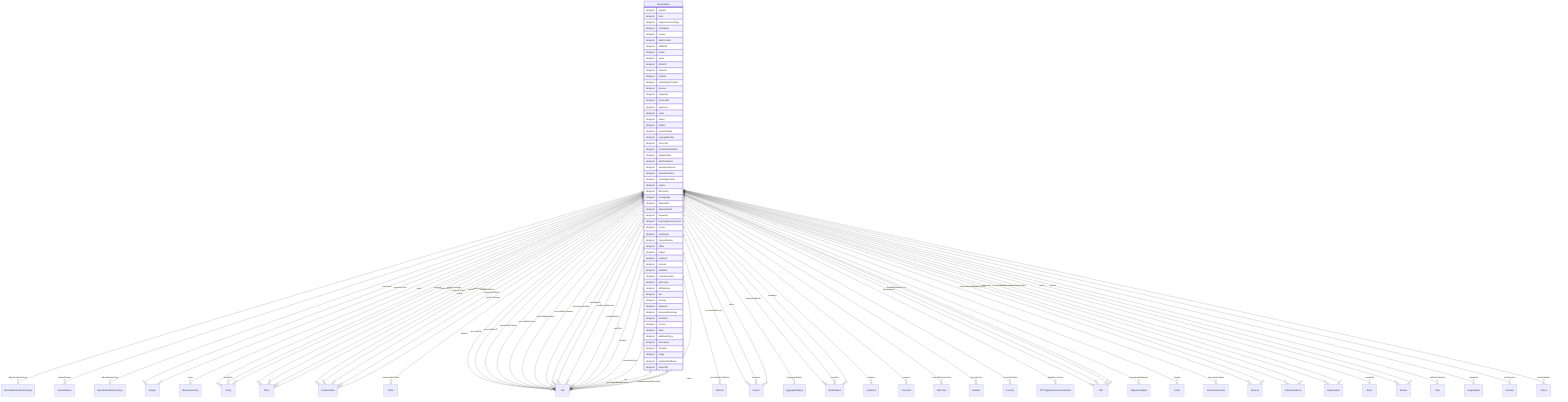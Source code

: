 erDiagram
MusicAlbum {
    stringList byArtist  
    stringList track  
    stringList acquireLicensePage  
    stringList contributor  
    stringList creator  
    stringList dateCreated  
    stringList editEIDR  
    stringList funder  
    stringList genre  
    stringList isPartOf  
    stringList material  
    stringList position  
    stringList publishingPrinciples  
    stringList sponsor  
    stringList usageInfo  
    stringList archivedAt  
    stringList assesses  
    stringList audio  
    stringList author  
    stringList citation  
    stringList contentRating  
    stringList copyrightHolder  
    stringList correction  
    stringList creativeWorkStatus  
    stringList dateModified  
    stringList datePublished  
    stringList educationalLevel  
    stringList educationalUse  
    stringList encodingFormat  
    stringList expires  
    stringList fileFormat  
    stringList inLanguage  
    stringList isBasedOn  
    stringList isBasedOnUrl  
    stringList keywords  
    stringList learningResourceType  
    stringList license  
    stringList maintainer  
    stringList materialExtent  
    stringList offers  
    stringList pattern  
    stringList producer  
    stringList provider  
    stringList publisher  
    stringList schemaVersion  
    stringList sdLicense  
    stringList sdPublisher  
    stringList size  
    stringList teaches  
    stringList temporal  
    stringList temporalCoverage  
    stringList translator  
    stringList version  
    stringList video  
    stringList additionalType  
    stringList description  
    stringList identifier  
    stringList image  
    stringList mainEntityOfPage  
    stringList subjectOf  
}

MusicAlbum ||--}o MusicAlbumProductionType : "albumProductionType"
MusicAlbum ||--}o MusicRelease : "albumRelease"
MusicAlbum ||--}o MusicAlbumReleaseType : "albumReleaseType"
MusicAlbum ||--}o Integer : "numTracks"
MusicAlbum ||--}o MusicRecording : "tracks"
MusicAlbum ||--}o Thing : "about"
MusicAlbum ||--}o Place : "contentLocation"
MusicAlbum ||--}o CreativeWork : "hasPart"
MusicAlbum ||--}o Claim : "interpretedAsClaim"
MusicAlbum ||--}o Thing : "mainEntity"
MusicAlbum ||--}o Place : "spatialCoverage"
MusicAlbum ||--}o CreativeWork : "workExample"
MusicAlbum ||--}o Text : "abstract"
MusicAlbum ||--}o Text : "accessMode"
MusicAlbum ||--}o ItemList : "accessModeSufficient"
MusicAlbum ||--}o Text : "accessibilityAPI"
MusicAlbum ||--}o Text : "accessibilityControl"
MusicAlbum ||--}o Text : "accessibilityFeature"
MusicAlbum ||--}o Text : "accessibilityHazard"
MusicAlbum ||--}o Text : "accessibilitySummary"
MusicAlbum ||--}o Person : "accountablePerson"
MusicAlbum ||--}o AggregateRating : "aggregateRating"
MusicAlbum ||--}o Text : "alternativeHeadline"
MusicAlbum ||--}o MediaObject : "associatedMedia"
MusicAlbum ||--}o Audience : "audience"
MusicAlbum ||--}o Text : "award"
MusicAlbum ||--}o Text : "awards"
MusicAlbum ||--}o Person : "character"
MusicAlbum ||--}o Comment : "comment"
MusicAlbum ||--}o Integer : "commentCount"
MusicAlbum ||--}o Text : "conditionsOfAccess"
MusicAlbum ||--}o DateTime : "contentReferenceTime"
MusicAlbum ||--}o Text : "copyrightNotice"
MusicAlbum ||--}o Number : "copyrightYear"
MusicAlbum ||--}o Country : "countryOfOrigin"
MusicAlbum ||--}o Text : "creditText"
MusicAlbum ||--}o IPTCDigitalSourceEnumeration : "digitalSourceType"
MusicAlbum ||--}o URL : "discussionUrl"
MusicAlbum ||--}o Person : "editor"
MusicAlbum ||--}o AlignmentObject : "educationalAlignment"
MusicAlbum ||--}o MediaObject : "encoding"
MusicAlbum ||--}o MediaObject : "encodings"
MusicAlbum ||--}o CreativeWork : "exampleOfWork"
MusicAlbum ||--}o Grant : "funding"
MusicAlbum ||--}o Text : "headline"
MusicAlbum ||--}o InteractionCounter : "interactionStatistic"
MusicAlbum ||--}o Text : "interactivityType"
MusicAlbum ||--}o Boolean : "isAccessibleForFree"
MusicAlbum ||--}o Boolean : "isFamilyFriendly"
MusicAlbum ||--}o Place : "locationCreated"
MusicAlbum ||--}o Thing : "mentions"
MusicAlbum ||--}o PublicationEvent : "publication"
MusicAlbum ||--}o Organization : "publisherImprint"
MusicAlbum ||--}o Event : "recordedAt"
MusicAlbum ||--}o PublicationEvent : "releasedEvent"
MusicAlbum ||--}o Review : "review"
MusicAlbum ||--}o Review : "reviews"
MusicAlbum ||--}o Date : "sdDatePublished"
MusicAlbum ||--}o Organization : "sourceOrganization"
MusicAlbum ||--}o Place : "spatial"
MusicAlbum ||--}o Text : "text"
MusicAlbum ||--}o ImageObject : "thumbnail"
MusicAlbum ||--}o URL : "thumbnailUrl"
MusicAlbum ||--}o Duration : "timeRequired"
MusicAlbum ||--}o CreativeWork : "translationOfWork"
MusicAlbum ||--}o Text : "typicalAgeRange"
MusicAlbum ||--}o CreativeWork : "workTranslation"
MusicAlbum ||--}o Text : "alternateName"
MusicAlbum ||--}o Text : "disambiguatingDescription"
MusicAlbum ||--}o Text : "name"
MusicAlbum ||--}o URL : "sameAs"
MusicAlbum ||--}o Action : "potentialAction"
MusicAlbum ||--}o URL : "url"